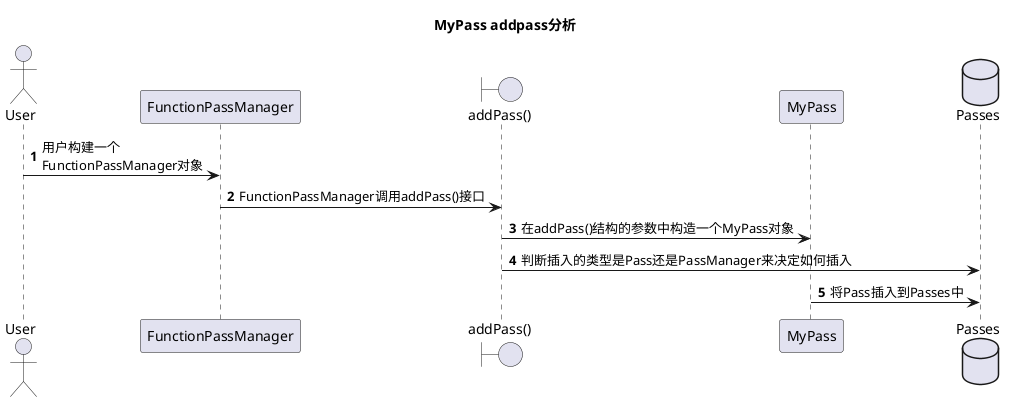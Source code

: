 @startuml

title "MyPass addpass分析"

autonumber

actor       User
participant FunctionPassManager
boundary    "addPass()" as addPass
participant MyPass
Database Passes


User                        ->          FunctionPassManager : 用户构建一个\nFunctionPassManager对象

FunctionPassManager         ->          addPass             : FunctionPassManager调用addPass()接口

addPass                     ->          MyPass              : 在addPass()结构的参数中构造一个MyPass对象

addPass                     ->          Passes              : 判断插入的类型是Pass还是PassManager来决定如何插入

MyPass                      ->          Passes              : 将Pass插入到Passes中

@enduml